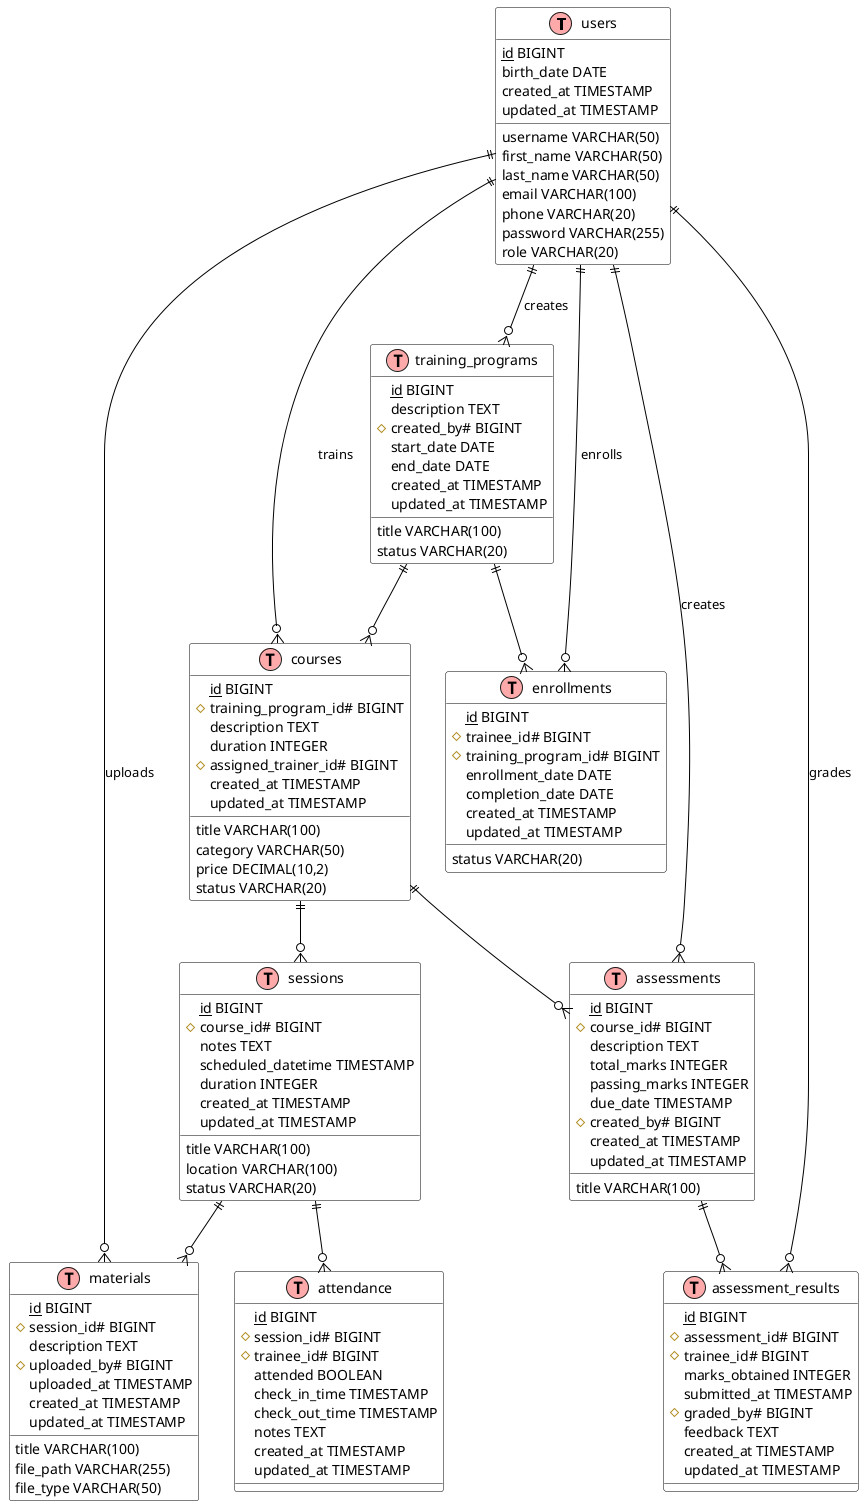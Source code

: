 @startuml Training Management System - ERD

!define table(x) class x << (T,#FFAAAA) >>
!define primary_key(x) <u>x</u>
!define foreign_key(x) #x#

skinparam class {
    BackgroundColor White
    ArrowColor Black
    BorderColor Black
}

table(users) {
    primary_key(id) BIGINT
    username VARCHAR(50)
    first_name VARCHAR(50)
    last_name VARCHAR(50)
    email VARCHAR(100)
    phone VARCHAR(20)
    password VARCHAR(255)
    birth_date DATE
    role VARCHAR(20)
    created_at TIMESTAMP
    updated_at TIMESTAMP
}

table(training_programs) {
    primary_key(id) BIGINT
    title VARCHAR(100)
    description TEXT
    foreign_key(created_by) BIGINT
    status VARCHAR(20)
    start_date DATE
    end_date DATE
    created_at TIMESTAMP
    updated_at TIMESTAMP
}

table(courses) {
    primary_key(id) BIGINT
    foreign_key(training_program_id) BIGINT
    title VARCHAR(100)
    description TEXT
    category VARCHAR(50)
    duration INTEGER
    price DECIMAL(10,2)
    foreign_key(assigned_trainer_id) BIGINT
    status VARCHAR(20)
    created_at TIMESTAMP
    updated_at TIMESTAMP
}

table(sessions) {
    primary_key(id) BIGINT
    foreign_key(course_id) BIGINT
    title VARCHAR(100)
    notes TEXT
    scheduled_datetime TIMESTAMP
    duration INTEGER
    location VARCHAR(100)
    status VARCHAR(20)
    created_at TIMESTAMP
    updated_at TIMESTAMP
}

table(materials) {
    primary_key(id) BIGINT
    foreign_key(session_id) BIGINT
    title VARCHAR(100)
    description TEXT
    file_path VARCHAR(255)
    file_type VARCHAR(50)
    foreign_key(uploaded_by) BIGINT
    uploaded_at TIMESTAMP
    created_at TIMESTAMP
    updated_at TIMESTAMP
}

table(enrollments) {
    primary_key(id) BIGINT
    foreign_key(trainee_id) BIGINT
    foreign_key(training_program_id) BIGINT
    enrollment_date DATE
    status VARCHAR(20)
    completion_date DATE
    created_at TIMESTAMP
    updated_at TIMESTAMP
}

table(attendance) {
    primary_key(id) BIGINT
    foreign_key(session_id) BIGINT
    foreign_key(trainee_id) BIGINT
    attended BOOLEAN
    check_in_time TIMESTAMP
    check_out_time TIMESTAMP
    notes TEXT
    created_at TIMESTAMP
    updated_at TIMESTAMP
}

table(assessments) {
    primary_key(id) BIGINT
    foreign_key(course_id) BIGINT
    title VARCHAR(100)
    description TEXT
    total_marks INTEGER
    passing_marks INTEGER
    due_date TIMESTAMP
    foreign_key(created_by) BIGINT
    created_at TIMESTAMP
    updated_at TIMESTAMP
}

table(assessment_results) {
    primary_key(id) BIGINT
    foreign_key(assessment_id) BIGINT
    foreign_key(trainee_id) BIGINT
    marks_obtained INTEGER
    submitted_at TIMESTAMP
    foreign_key(graded_by) BIGINT
    feedback TEXT
    created_at TIMESTAMP
    updated_at TIMESTAMP
}

' Relationships
users ||--o{ training_programs : "creates"
users ||--o{ courses : "trains"
users ||--o{ enrollments : "enrolls"
users ||--o{ materials : "uploads"
users ||--o{ assessments : "creates"
users ||--o{ assessment_results : "grades"

training_programs ||--o{ courses
courses ||--o{ sessions
sessions ||--o{ materials
sessions ||--o{ attendance
courses ||--o{ assessments
assessments ||--o{ assessment_results
training_programs ||--o{ enrollments

@enduml 